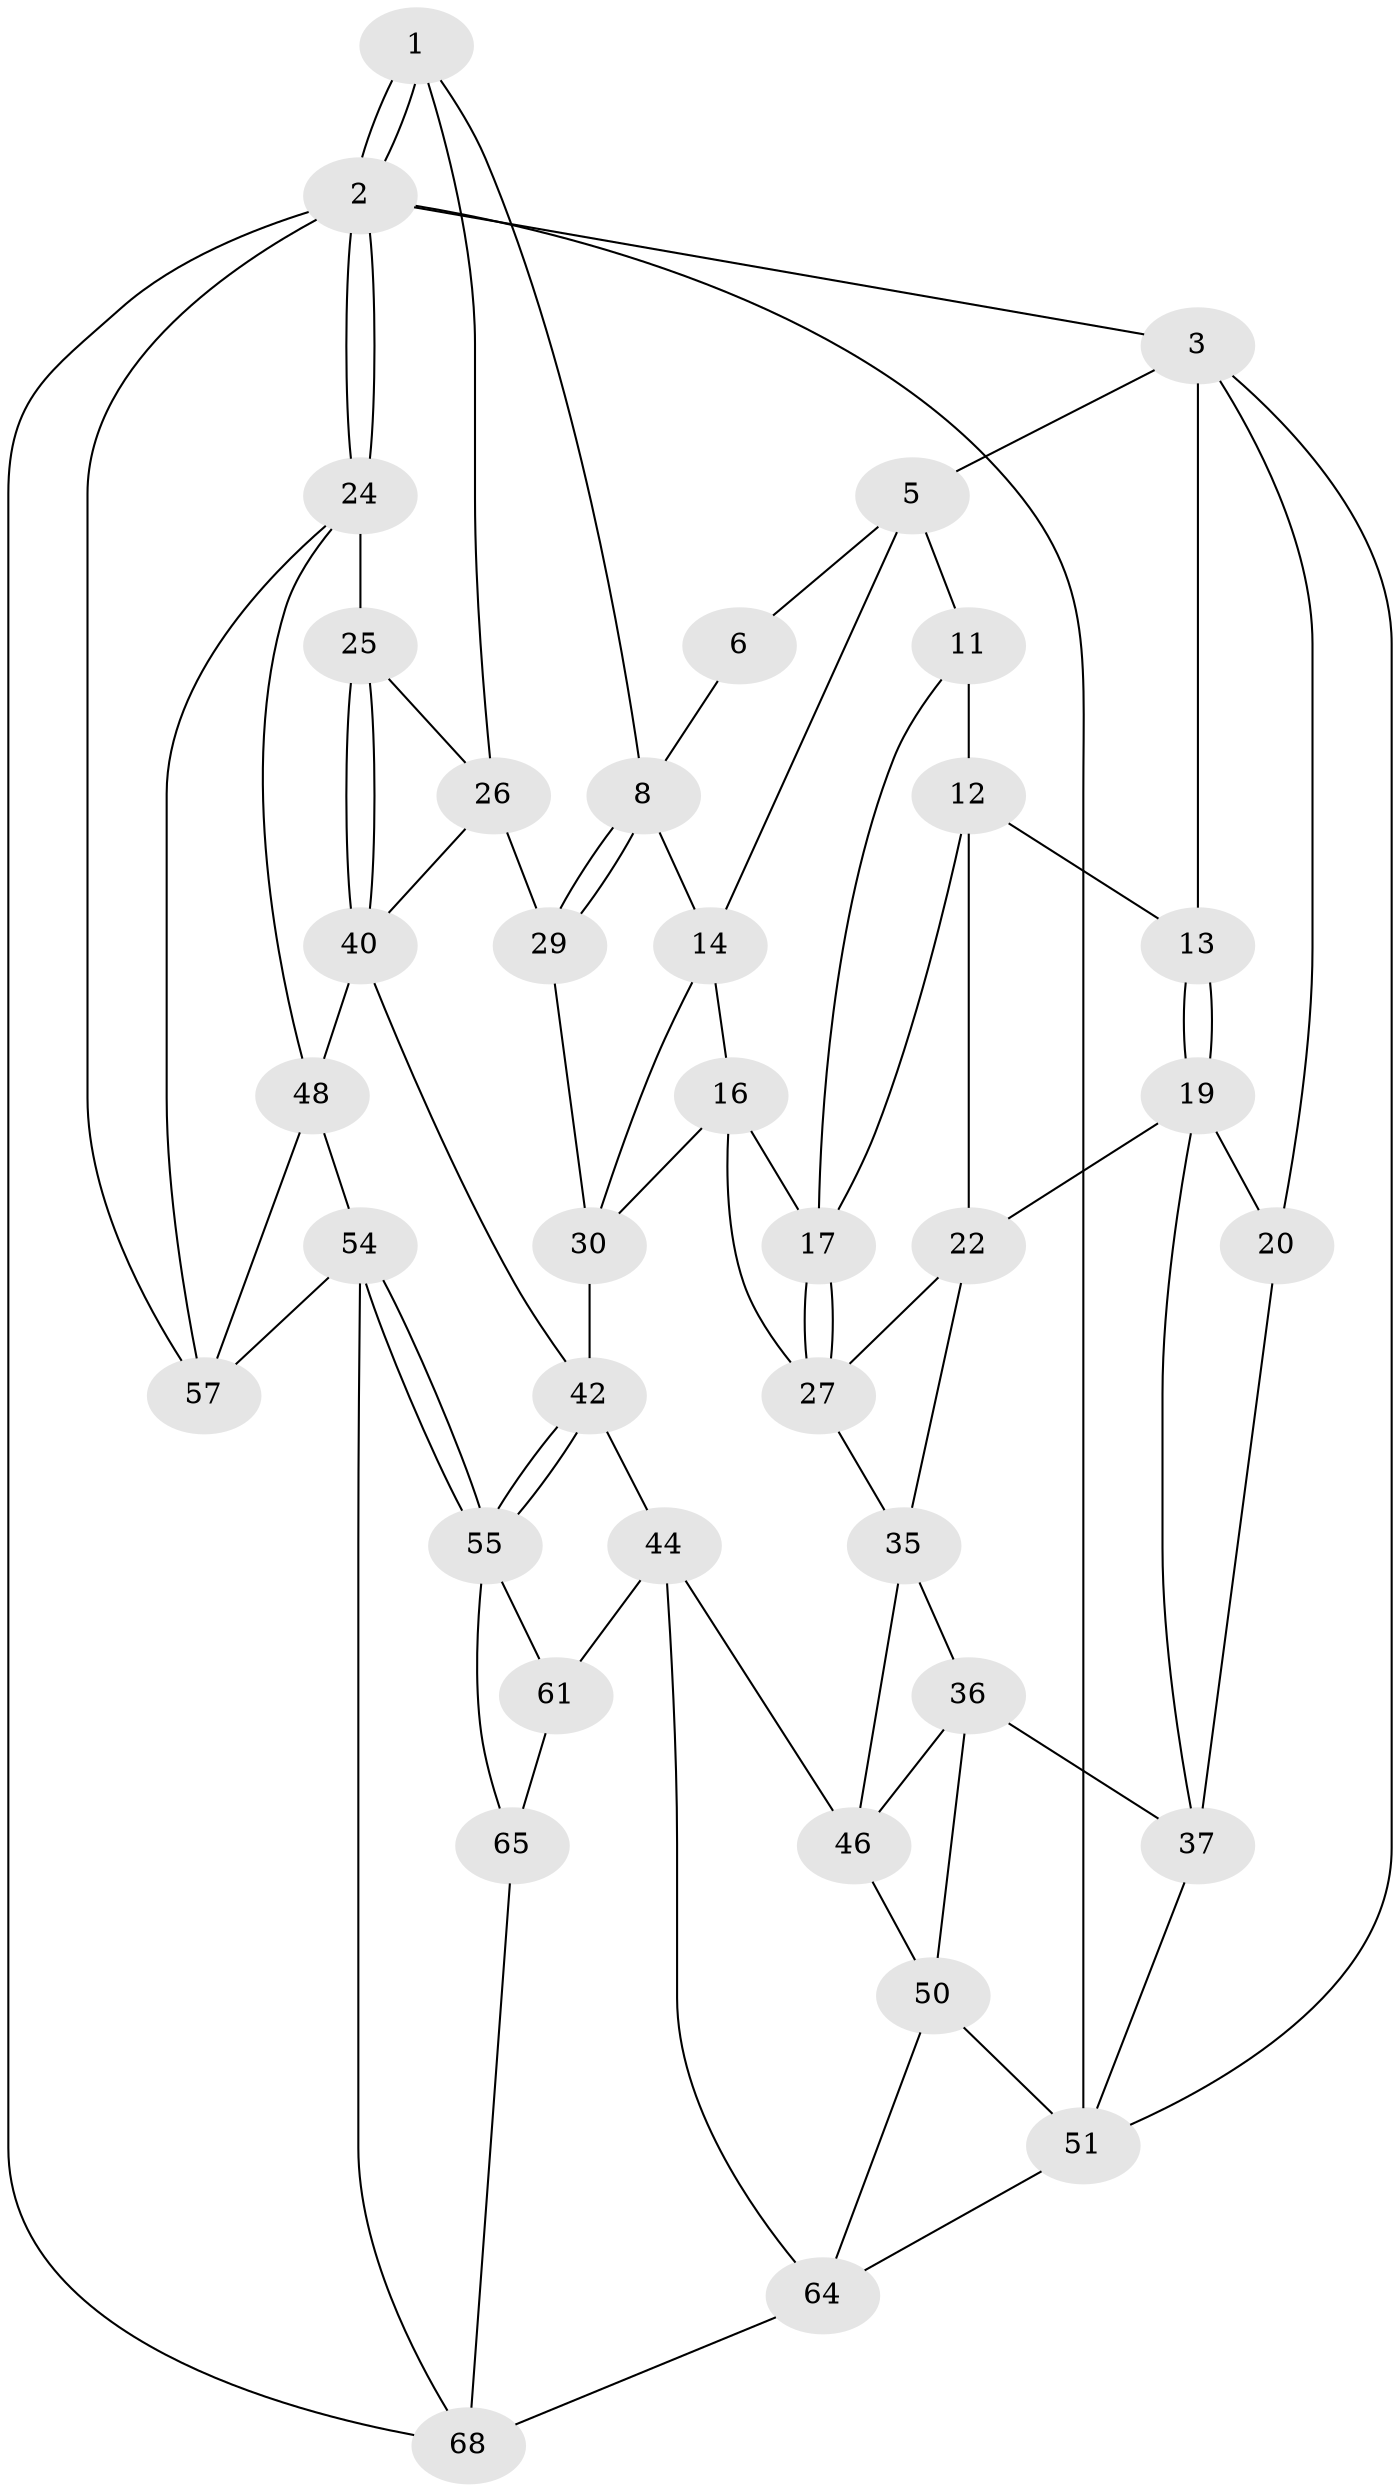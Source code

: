 // original degree distribution, {3: 0.02857142857142857, 6: 0.24285714285714285, 5: 0.45714285714285713, 4: 0.2714285714285714}
// Generated by graph-tools (version 1.1) at 2025/11/02/27/25 16:11:57]
// undirected, 38 vertices, 81 edges
graph export_dot {
graph [start="1"]
  node [color=gray90,style=filled];
  1 [pos="+1+0",super="+7"];
  2 [pos="+1+0",super="+63"];
  3 [pos="+0+0",super="+4"];
  5 [pos="+0.36753281106418495+0",super="+10"];
  6 [pos="+0.7792718969713682+0"];
  8 [pos="+0.7219546998629636+0.24368379176819974",super="+9"];
  11 [pos="+0.3373534260854392+0.17704383977041344"];
  12 [pos="+0.2242404160771741+0.24796863941727068",super="+21"];
  13 [pos="+0.20322527009253438+0.24669202897505885"];
  14 [pos="+0.5216526037913073+0.22839628356521333",super="+15"];
  16 [pos="+0.41197735482599157+0.41331539788632915",super="+32"];
  17 [pos="+0.4036394622891801+0.41531006264971143",super="+18"];
  19 [pos="+0.10510901650444668+0.2574520125831159",super="+23"];
  20 [pos="+0+0"];
  22 [pos="+0.2409401801445513+0.4242017230146815",super="+28"];
  24 [pos="+1+0.3802360145029205",super="+47"];
  25 [pos="+1+0.37550711705704526"];
  26 [pos="+0.9096224339287414+0.2803374783774533",super="+31"];
  27 [pos="+0.332547386480114+0.4543012337238887",super="+33"];
  29 [pos="+0.7312831925295175+0.47562465783123176"];
  30 [pos="+0.5494358423427624+0.4645698867484524",super="+34"];
  35 [pos="+0.2530080814128244+0.6017226088523975",super="+38"];
  36 [pos="+0.2124634204881199+0.6072861123579196",super="+49"];
  37 [pos="+0.02754792029894561+0.5232252407277236",super="+39"];
  40 [pos="+0.8226643972432256+0.5645870384610989",super="+41"];
  42 [pos="+0.7032896908124322+0.6889405589254569",super="+43"];
  44 [pos="+0.5009278692382683+0.8572118572829553",super="+45"];
  46 [pos="+0.3452000381065023+0.8256902514657198",super="+52"];
  48 [pos="+0.8712064746253246+0.6094452155466628",super="+53"];
  50 [pos="+0.1084333938605025+0.7619011210348698",super="+59"];
  51 [pos="+0+0.604188676524698",super="+56"];
  54 [pos="+0.8619112863820239+0.8385471277869205",super="+67"];
  55 [pos="+0.8158960768183297+0.8339634070106041",super="+60"];
  57 [pos="+1+0.7773548236377018",super="+58"];
  61 [pos="+0.7539654757605013+0.8695819664836266",super="+62"];
  64 [pos="+0+1",super="+70"];
  65 [pos="+0.7620299021231327+1",super="+66"];
  68 [pos="+1+1",super="+69"];
  1 -- 2;
  1 -- 2;
  1 -- 8;
  1 -- 26;
  2 -- 3;
  2 -- 24;
  2 -- 24;
  2 -- 68;
  2 -- 51;
  2 -- 57;
  3 -- 20;
  3 -- 51;
  3 -- 5;
  3 -- 13;
  5 -- 6;
  5 -- 11;
  5 -- 14;
  6 -- 8;
  8 -- 29;
  8 -- 29;
  8 -- 14;
  11 -- 12;
  11 -- 17;
  12 -- 13;
  12 -- 17;
  12 -- 22;
  13 -- 19;
  13 -- 19;
  14 -- 16;
  14 -- 30;
  16 -- 17;
  16 -- 30;
  16 -- 27;
  17 -- 27;
  17 -- 27;
  19 -- 20;
  19 -- 37;
  19 -- 22;
  20 -- 37;
  22 -- 35;
  22 -- 27;
  24 -- 25;
  24 -- 57;
  24 -- 48;
  25 -- 26;
  25 -- 40;
  25 -- 40;
  26 -- 40;
  26 -- 29;
  27 -- 35;
  29 -- 30;
  30 -- 42;
  35 -- 36;
  35 -- 46;
  36 -- 37;
  36 -- 50;
  36 -- 46;
  37 -- 51;
  40 -- 48;
  40 -- 42;
  42 -- 55;
  42 -- 55;
  42 -- 44;
  44 -- 46;
  44 -- 61;
  44 -- 64;
  46 -- 50;
  48 -- 57;
  48 -- 54;
  50 -- 51;
  50 -- 64;
  51 -- 64;
  54 -- 55;
  54 -- 55;
  54 -- 57;
  54 -- 68;
  55 -- 65;
  55 -- 61;
  61 -- 65 [weight=2];
  64 -- 68;
  65 -- 68;
}
